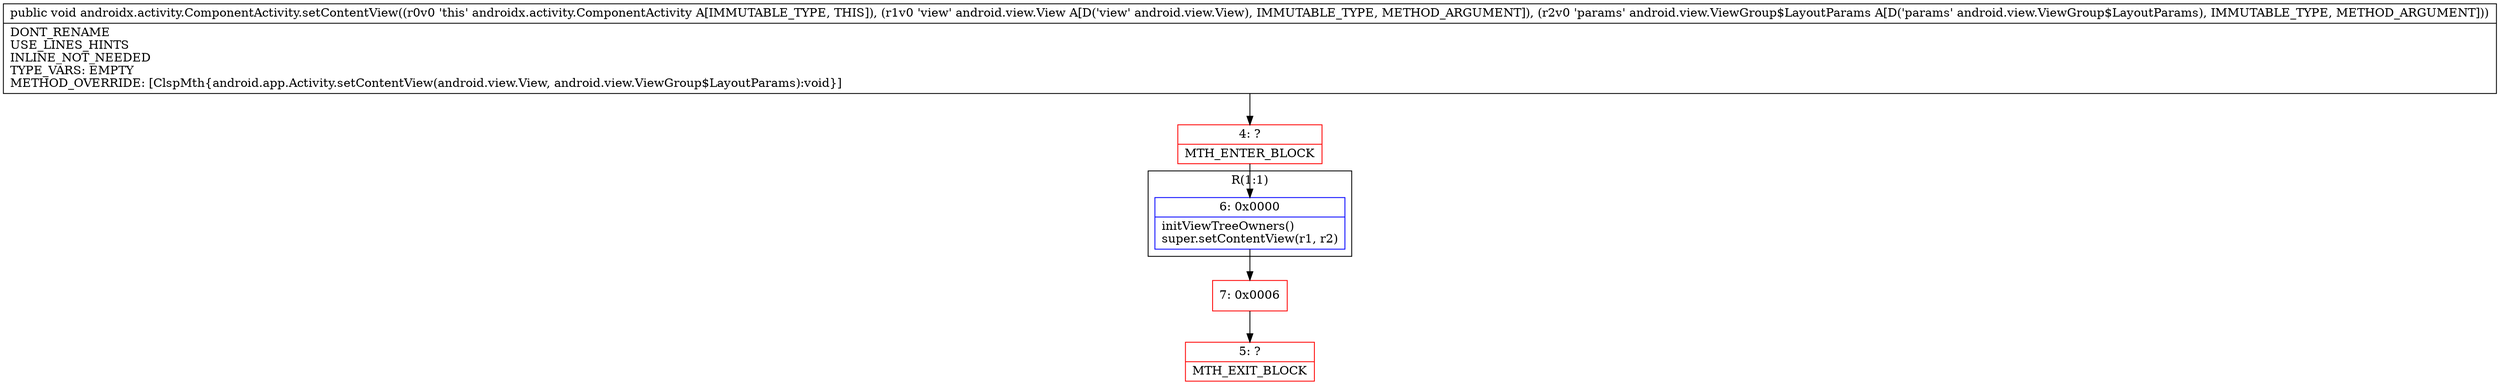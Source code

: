 digraph "CFG forandroidx.activity.ComponentActivity.setContentView(Landroid\/view\/View;Landroid\/view\/ViewGroup$LayoutParams;)V" {
subgraph cluster_Region_1728391614 {
label = "R(1:1)";
node [shape=record,color=blue];
Node_6 [shape=record,label="{6\:\ 0x0000|initViewTreeOwners()\lsuper.setContentView(r1, r2)\l}"];
}
Node_4 [shape=record,color=red,label="{4\:\ ?|MTH_ENTER_BLOCK\l}"];
Node_7 [shape=record,color=red,label="{7\:\ 0x0006}"];
Node_5 [shape=record,color=red,label="{5\:\ ?|MTH_EXIT_BLOCK\l}"];
MethodNode[shape=record,label="{public void androidx.activity.ComponentActivity.setContentView((r0v0 'this' androidx.activity.ComponentActivity A[IMMUTABLE_TYPE, THIS]), (r1v0 'view' android.view.View A[D('view' android.view.View), IMMUTABLE_TYPE, METHOD_ARGUMENT]), (r2v0 'params' android.view.ViewGroup$LayoutParams A[D('params' android.view.ViewGroup$LayoutParams), IMMUTABLE_TYPE, METHOD_ARGUMENT]))  | DONT_RENAME\lUSE_LINES_HINTS\lINLINE_NOT_NEEDED\lTYPE_VARS: EMPTY\lMETHOD_OVERRIDE: [ClspMth\{android.app.Activity.setContentView(android.view.View, android.view.ViewGroup$LayoutParams):void\}]\l}"];
MethodNode -> Node_4;Node_6 -> Node_7;
Node_4 -> Node_6;
Node_7 -> Node_5;
}


